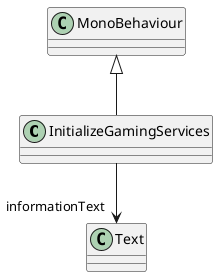 @startuml
class InitializeGamingServices {
}
MonoBehaviour <|-- InitializeGamingServices
InitializeGamingServices --> "informationText" Text
@enduml
